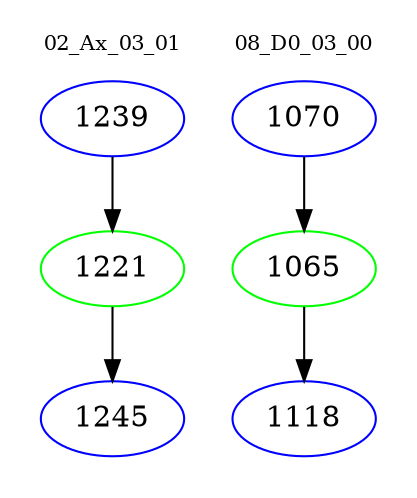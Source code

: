 digraph{
subgraph cluster_0 {
color = white
label = "02_Ax_03_01";
fontsize=10;
T0_1239 [label="1239", color="blue"]
T0_1239 -> T0_1221 [color="black"]
T0_1221 [label="1221", color="green"]
T0_1221 -> T0_1245 [color="black"]
T0_1245 [label="1245", color="blue"]
}
subgraph cluster_1 {
color = white
label = "08_D0_03_00";
fontsize=10;
T1_1070 [label="1070", color="blue"]
T1_1070 -> T1_1065 [color="black"]
T1_1065 [label="1065", color="green"]
T1_1065 -> T1_1118 [color="black"]
T1_1118 [label="1118", color="blue"]
}
}
